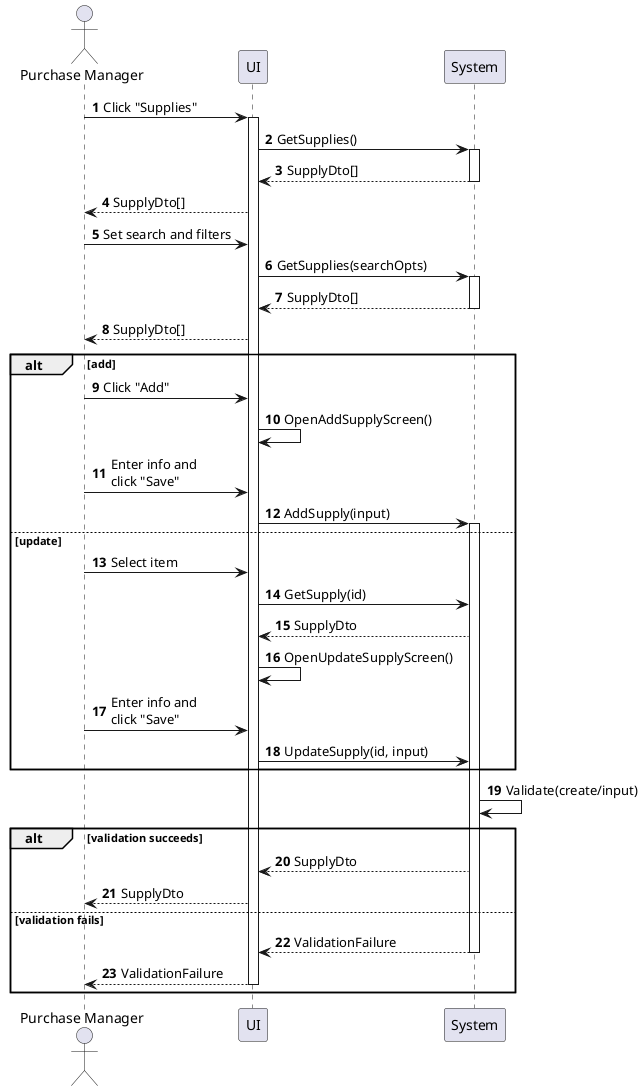 @startuml supply-manage
autonumber

actor "Purchase Manager" as a
participant UI as f
participant System as b

a -> f : Click "Supplies"
activate f
f -> b : GetSupplies()
activate b
return SupplyDto[]
f --> a : SupplyDto[]
a -> f : Set search and filters
f -> b : GetSupplies(searchOpts)
activate b
return SupplyDto[]
f --> a : SupplyDto[]

alt add
    a -> f : Click "Add"
    f -> f : OpenAddSupplyScreen()
    a -> f : Enter info and\nclick "Save"
    f -> b : AddSupply(input)
    activate b
else update
    a -> f : Select item
    f -> b : GetSupply(id)
    b --> f : SupplyDto
    f -> f : OpenUpdateSupplyScreen()
    a -> f : Enter info and\nclick "Save"
    f -> b : UpdateSupply(id, input)
end

b -> b : Validate(create/input)

alt validation succeeds
    b --> f : SupplyDto
    f --> a : SupplyDto
else validation fails
    return ValidationFailure
    return ValidationFailure
end
@enduml